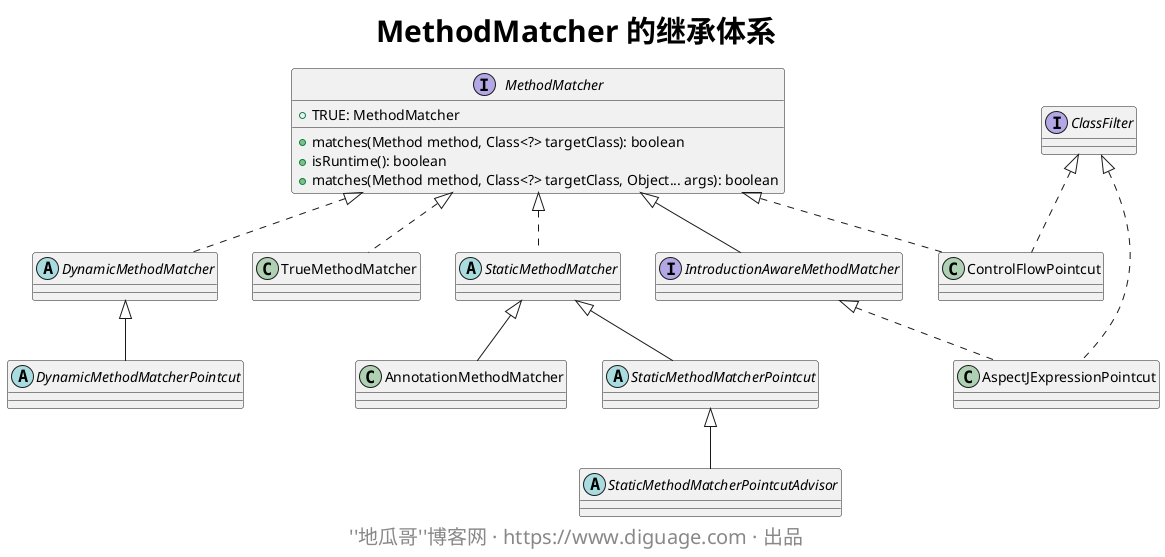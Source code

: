 @startuml

skinparam titleFontSize 30
title **MethodMatcher 的继承体系**

interface MethodMatcher {
    + TRUE: MethodMatcher
    + matches(Method method, Class<?> targetClass): boolean
    + isRuntime(): boolean
    + matches(Method method, Class<?> targetClass, Object... args): boolean
}

class TrueMethodMatcher implements MethodMatcher

abstract class DynamicMethodMatcher implements MethodMatcher

abstract class DynamicMethodMatcherPointcut extends DynamicMethodMatcher

class ControlFlowPointcut implements  ClassFilter, MethodMatcher

interface IntroductionAwareMethodMatcher extends MethodMatcher

class AspectJExpressionPointcut implements ClassFilter, IntroductionAwareMethodMatcher

abstract class StaticMethodMatcher implements MethodMatcher

class AnnotationMethodMatcher extends StaticMethodMatcher

abstract class StaticMethodMatcherPointcut extends StaticMethodMatcher

abstract class StaticMethodMatcherPointcutAdvisor extends StaticMethodMatcherPointcut

skinparam footerFontSize 20
footer ''地瓜哥''博客网 · https://www.diguage.com · 出品

@enduml